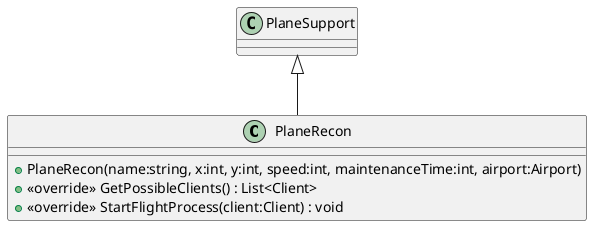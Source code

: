 @startuml
class PlaneRecon {
    + PlaneRecon(name:string, x:int, y:int, speed:int, maintenanceTime:int, airport:Airport)
    + <<override>> GetPossibleClients() : List<Client>
    + <<override>> StartFlightProcess(client:Client) : void
}
PlaneSupport <|-- PlaneRecon
@enduml
